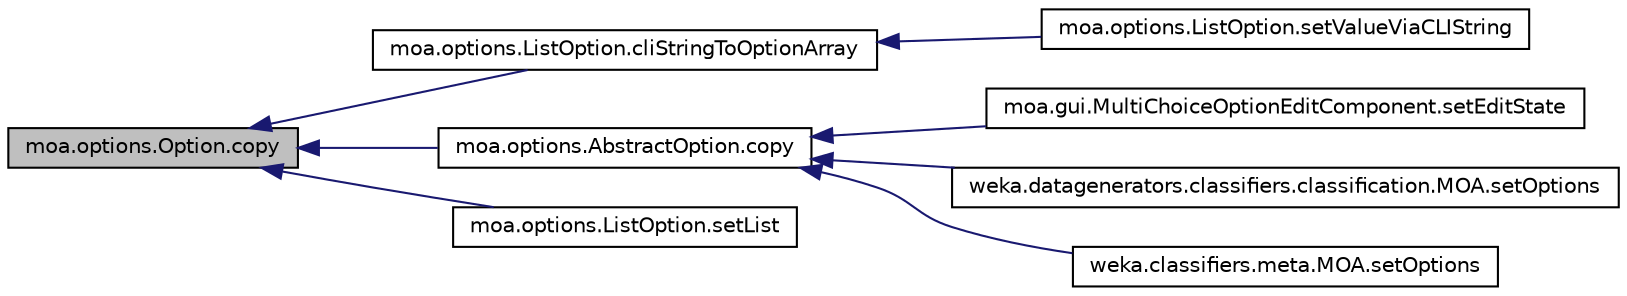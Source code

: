 digraph G
{
  edge [fontname="Helvetica",fontsize="10",labelfontname="Helvetica",labelfontsize="10"];
  node [fontname="Helvetica",fontsize="10",shape=record];
  rankdir=LR;
  Node1 [label="moa.options.Option.copy",height=0.2,width=0.4,color="black", fillcolor="grey75", style="filled" fontcolor="black"];
  Node1 -> Node2 [dir=back,color="midnightblue",fontsize="10",style="solid",fontname="Helvetica"];
  Node2 [label="moa.options.ListOption.cliStringToOptionArray",height=0.2,width=0.4,color="black", fillcolor="white", style="filled",URL="$classmoa_1_1options_1_1ListOption.html#ad13b4a3e241d77ba64ec4ba215f3cf0e"];
  Node2 -> Node3 [dir=back,color="midnightblue",fontsize="10",style="solid",fontname="Helvetica"];
  Node3 [label="moa.options.ListOption.setValueViaCLIString",height=0.2,width=0.4,color="black", fillcolor="white", style="filled",URL="$classmoa_1_1options_1_1ListOption.html#afe21a21443baf619677a4949a2a8cdb7",tooltip="Sets value of this option via the Command Line Interface text."];
  Node1 -> Node4 [dir=back,color="midnightblue",fontsize="10",style="solid",fontname="Helvetica"];
  Node4 [label="moa.options.AbstractOption.copy",height=0.2,width=0.4,color="black", fillcolor="white", style="filled",URL="$classmoa_1_1options_1_1AbstractOption.html#a0716ff12efafc1b64e13e8449fd64b25",tooltip="This method produces a copy of this object."];
  Node4 -> Node5 [dir=back,color="midnightblue",fontsize="10",style="solid",fontname="Helvetica"];
  Node5 [label="moa.gui.MultiChoiceOptionEditComponent.setEditState",height=0.2,width=0.4,color="black", fillcolor="white", style="filled",URL="$classmoa_1_1gui_1_1MultiChoiceOptionEditComponent.html#a57132212fdf60f69dba525fbc6b44dff",tooltip="Sets the state of the component."];
  Node4 -> Node6 [dir=back,color="midnightblue",fontsize="10",style="solid",fontname="Helvetica"];
  Node6 [label="weka.datagenerators.classifiers.classification.MOA.setOptions",height=0.2,width=0.4,color="black", fillcolor="white", style="filled",URL="$classweka_1_1datagenerators_1_1classifiers_1_1classification_1_1MOA.html#aacb1dcc964f01df70721719ca9cab897",tooltip="Parses a list of options for this object."];
  Node4 -> Node7 [dir=back,color="midnightblue",fontsize="10",style="solid",fontname="Helvetica"];
  Node7 [label="weka.classifiers.meta.MOA.setOptions",height=0.2,width=0.4,color="black", fillcolor="white", style="filled",URL="$classweka_1_1classifiers_1_1meta_1_1MOA.html#a7a68a5201f475d90732e1c240b0bccb0",tooltip="Parses a given list of options."];
  Node1 -> Node8 [dir=back,color="midnightblue",fontsize="10",style="solid",fontname="Helvetica"];
  Node8 [label="moa.options.ListOption.setList",height=0.2,width=0.4,color="black", fillcolor="white", style="filled",URL="$classmoa_1_1options_1_1ListOption.html#a93c3a3d9d97566ed2efbd144c9ab7ceb"];
}
